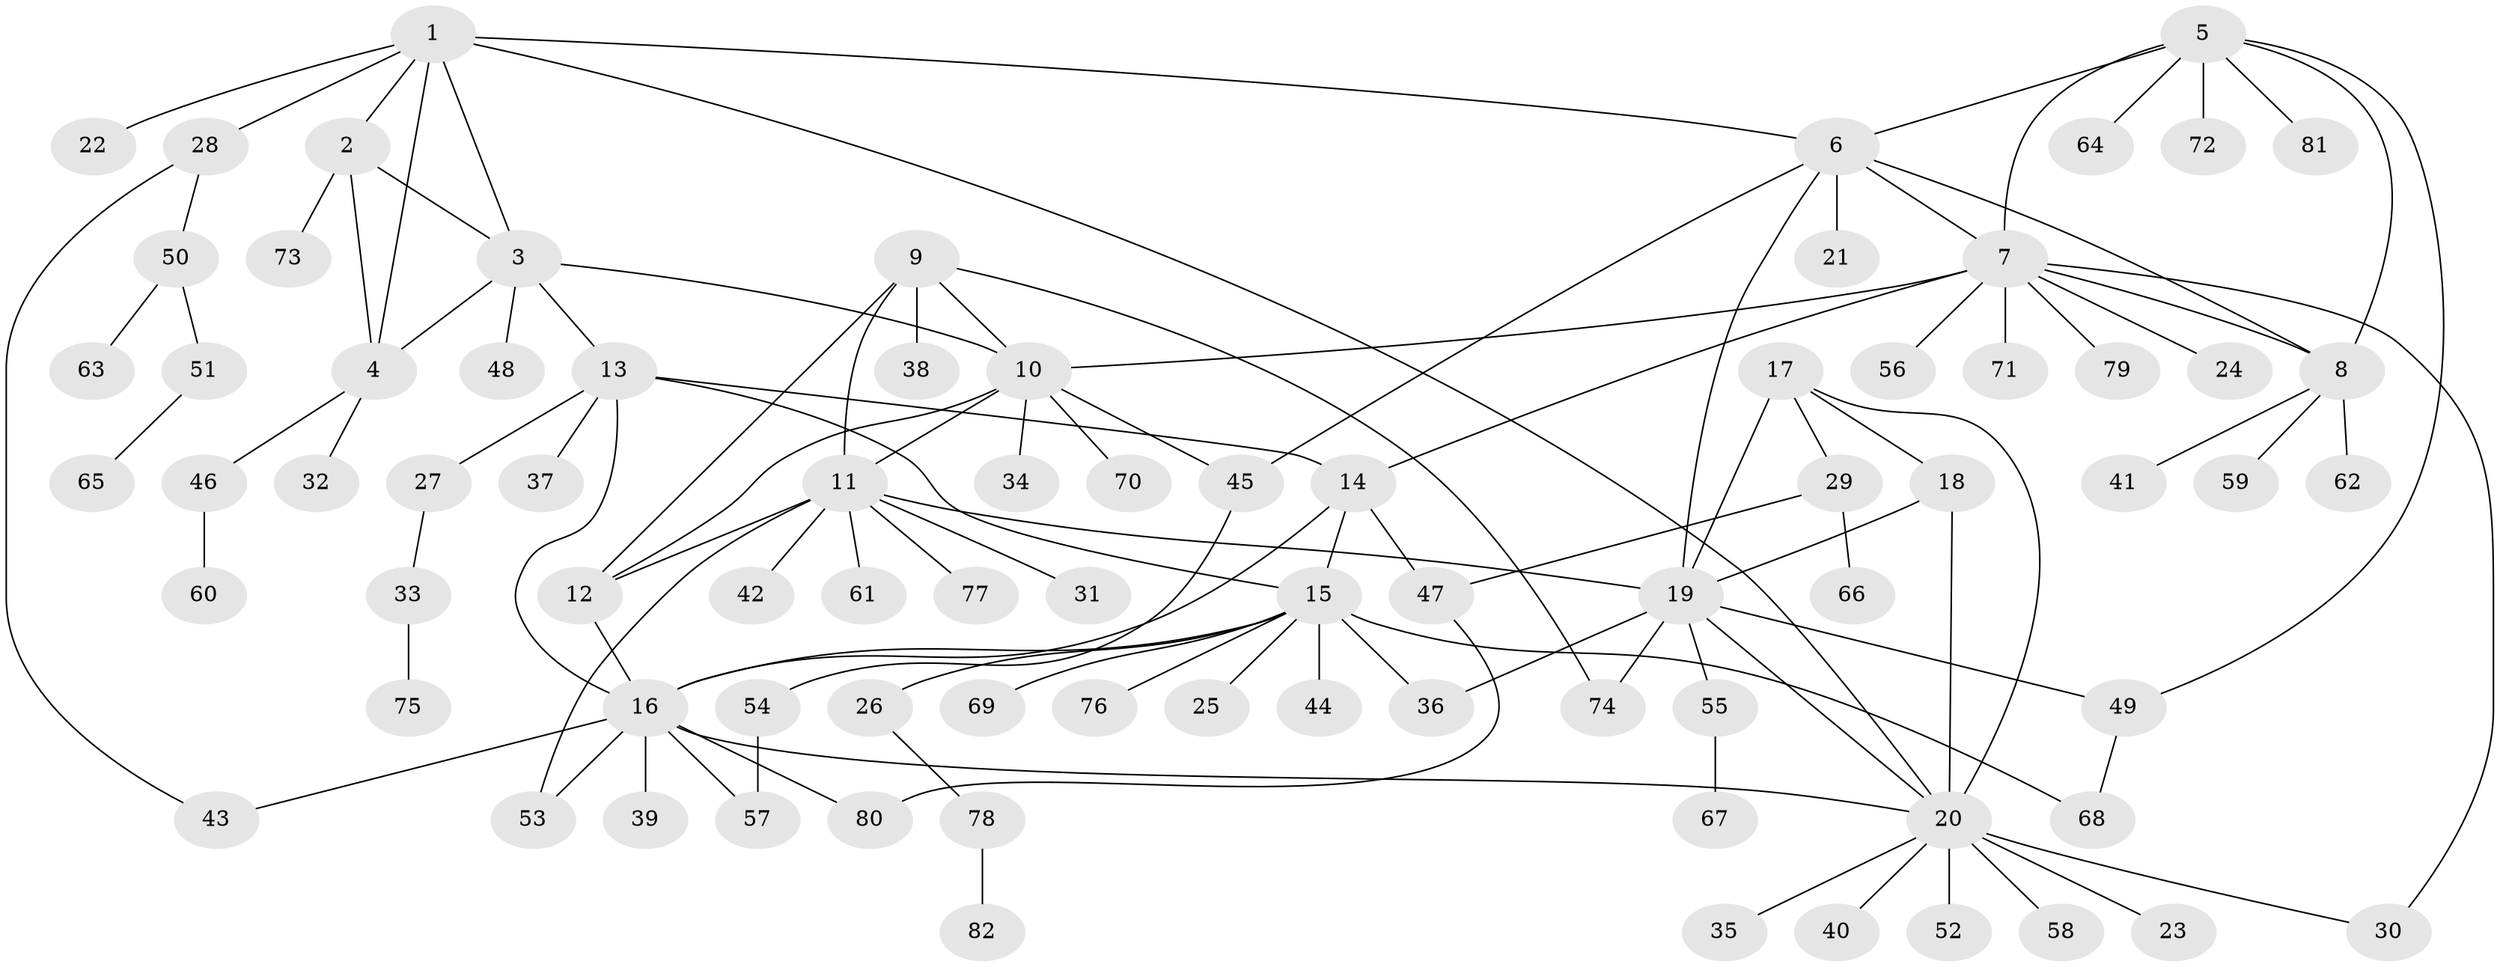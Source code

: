 // Generated by graph-tools (version 1.1) at 2025/50/03/09/25 03:50:38]
// undirected, 82 vertices, 113 edges
graph export_dot {
graph [start="1"]
  node [color=gray90,style=filled];
  1;
  2;
  3;
  4;
  5;
  6;
  7;
  8;
  9;
  10;
  11;
  12;
  13;
  14;
  15;
  16;
  17;
  18;
  19;
  20;
  21;
  22;
  23;
  24;
  25;
  26;
  27;
  28;
  29;
  30;
  31;
  32;
  33;
  34;
  35;
  36;
  37;
  38;
  39;
  40;
  41;
  42;
  43;
  44;
  45;
  46;
  47;
  48;
  49;
  50;
  51;
  52;
  53;
  54;
  55;
  56;
  57;
  58;
  59;
  60;
  61;
  62;
  63;
  64;
  65;
  66;
  67;
  68;
  69;
  70;
  71;
  72;
  73;
  74;
  75;
  76;
  77;
  78;
  79;
  80;
  81;
  82;
  1 -- 2;
  1 -- 3;
  1 -- 4;
  1 -- 6;
  1 -- 20;
  1 -- 22;
  1 -- 28;
  2 -- 3;
  2 -- 4;
  2 -- 73;
  3 -- 4;
  3 -- 10;
  3 -- 13;
  3 -- 48;
  4 -- 32;
  4 -- 46;
  5 -- 6;
  5 -- 7;
  5 -- 8;
  5 -- 49;
  5 -- 64;
  5 -- 72;
  5 -- 81;
  6 -- 7;
  6 -- 8;
  6 -- 19;
  6 -- 21;
  6 -- 45;
  7 -- 8;
  7 -- 10;
  7 -- 14;
  7 -- 24;
  7 -- 30;
  7 -- 56;
  7 -- 71;
  7 -- 79;
  8 -- 41;
  8 -- 59;
  8 -- 62;
  9 -- 10;
  9 -- 11;
  9 -- 12;
  9 -- 38;
  9 -- 74;
  10 -- 11;
  10 -- 12;
  10 -- 34;
  10 -- 45;
  10 -- 70;
  11 -- 12;
  11 -- 19;
  11 -- 31;
  11 -- 42;
  11 -- 53;
  11 -- 61;
  11 -- 77;
  12 -- 16;
  13 -- 14;
  13 -- 15;
  13 -- 16;
  13 -- 27;
  13 -- 37;
  14 -- 15;
  14 -- 16;
  14 -- 47;
  15 -- 16;
  15 -- 25;
  15 -- 26;
  15 -- 36;
  15 -- 44;
  15 -- 68;
  15 -- 69;
  15 -- 76;
  16 -- 20;
  16 -- 39;
  16 -- 43;
  16 -- 53;
  16 -- 57;
  16 -- 80;
  17 -- 18;
  17 -- 19;
  17 -- 20;
  17 -- 29;
  18 -- 19;
  18 -- 20;
  19 -- 20;
  19 -- 36;
  19 -- 49;
  19 -- 55;
  19 -- 74;
  20 -- 23;
  20 -- 30;
  20 -- 35;
  20 -- 40;
  20 -- 52;
  20 -- 58;
  26 -- 78;
  27 -- 33;
  28 -- 43;
  28 -- 50;
  29 -- 47;
  29 -- 66;
  33 -- 75;
  45 -- 54;
  46 -- 60;
  47 -- 80;
  49 -- 68;
  50 -- 51;
  50 -- 63;
  51 -- 65;
  54 -- 57;
  55 -- 67;
  78 -- 82;
}

